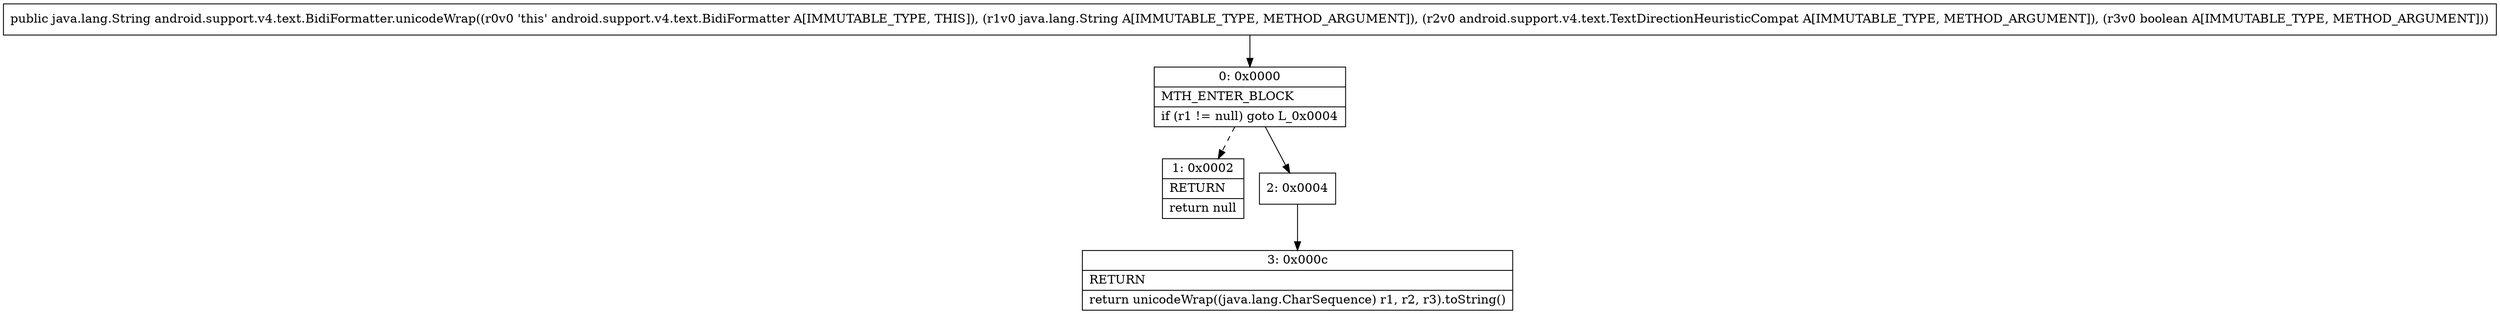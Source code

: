digraph "CFG forandroid.support.v4.text.BidiFormatter.unicodeWrap(Ljava\/lang\/String;Landroid\/support\/v4\/text\/TextDirectionHeuristicCompat;Z)Ljava\/lang\/String;" {
Node_0 [shape=record,label="{0\:\ 0x0000|MTH_ENTER_BLOCK\l|if (r1 != null) goto L_0x0004\l}"];
Node_1 [shape=record,label="{1\:\ 0x0002|RETURN\l|return null\l}"];
Node_2 [shape=record,label="{2\:\ 0x0004}"];
Node_3 [shape=record,label="{3\:\ 0x000c|RETURN\l|return unicodeWrap((java.lang.CharSequence) r1, r2, r3).toString()\l}"];
MethodNode[shape=record,label="{public java.lang.String android.support.v4.text.BidiFormatter.unicodeWrap((r0v0 'this' android.support.v4.text.BidiFormatter A[IMMUTABLE_TYPE, THIS]), (r1v0 java.lang.String A[IMMUTABLE_TYPE, METHOD_ARGUMENT]), (r2v0 android.support.v4.text.TextDirectionHeuristicCompat A[IMMUTABLE_TYPE, METHOD_ARGUMENT]), (r3v0 boolean A[IMMUTABLE_TYPE, METHOD_ARGUMENT])) }"];
MethodNode -> Node_0;
Node_0 -> Node_1[style=dashed];
Node_0 -> Node_2;
Node_2 -> Node_3;
}

